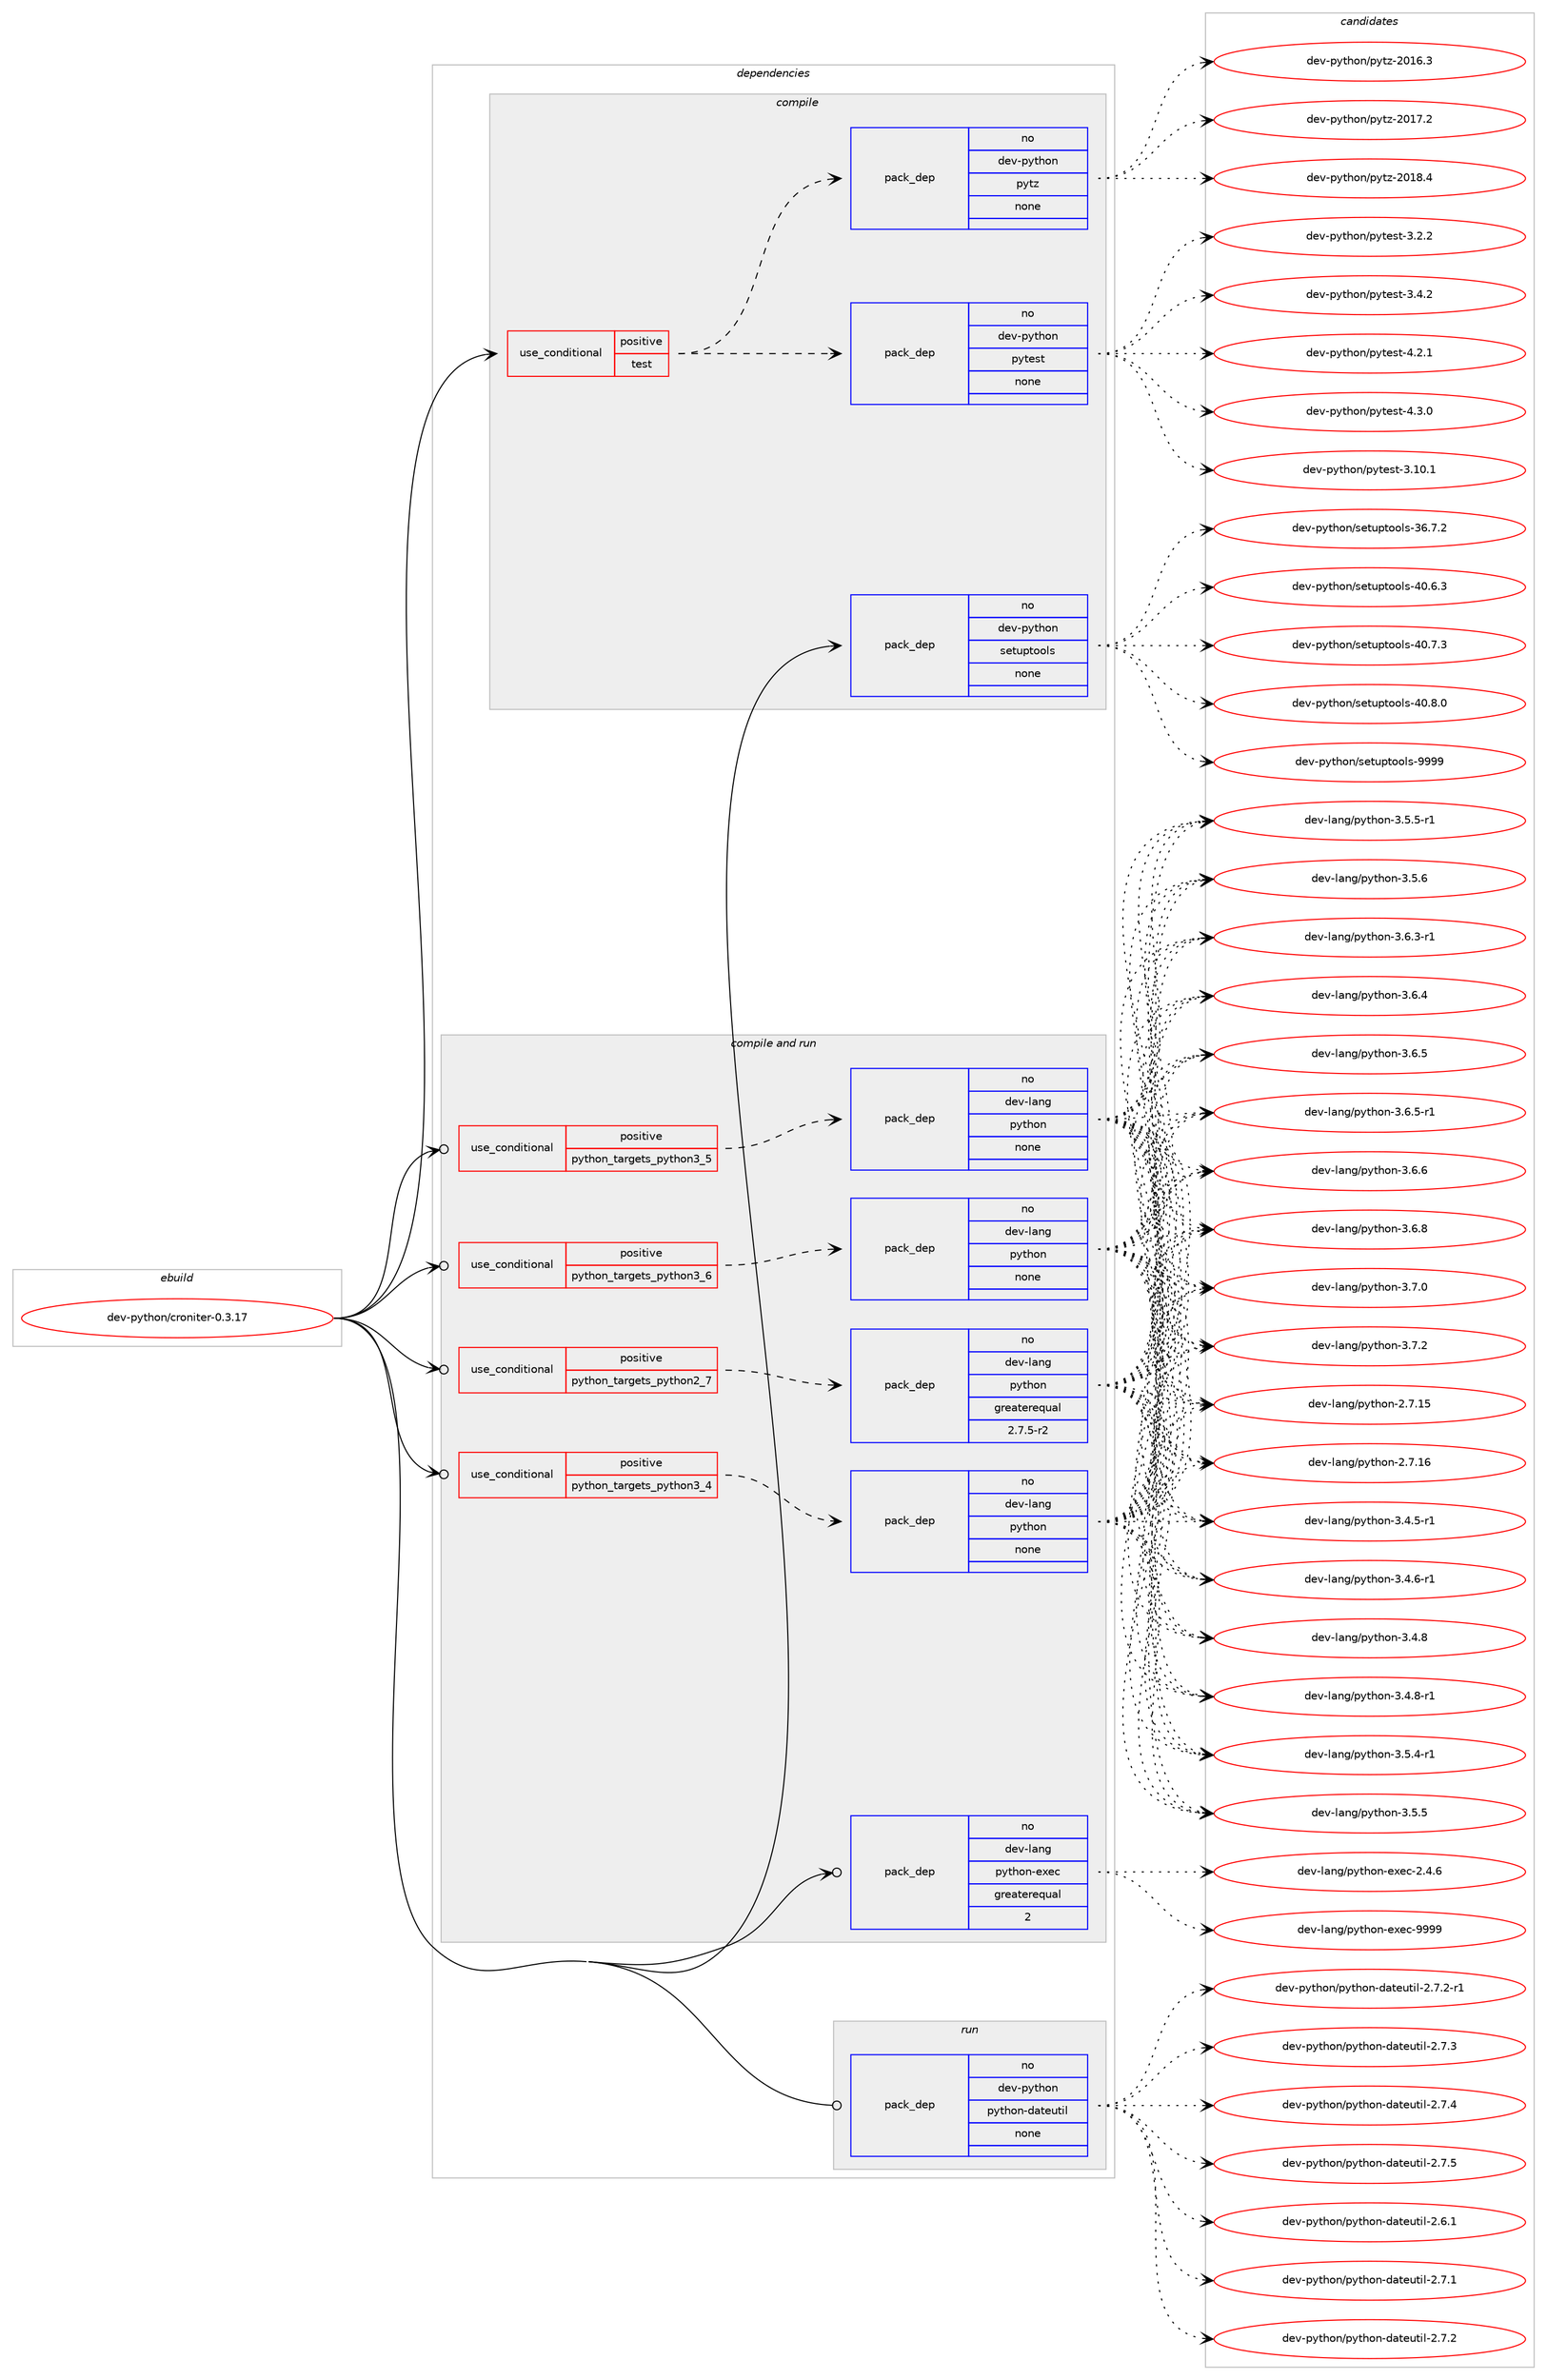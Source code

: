 digraph prolog {

# *************
# Graph options
# *************

newrank=true;
concentrate=true;
compound=true;
graph [rankdir=LR,fontname=Helvetica,fontsize=10,ranksep=1.5];#, ranksep=2.5, nodesep=0.2];
edge  [arrowhead=vee];
node  [fontname=Helvetica,fontsize=10];

# **********
# The ebuild
# **********

subgraph cluster_leftcol {
color=gray;
rank=same;
label=<<i>ebuild</i>>;
id [label="dev-python/croniter-0.3.17", color=red, width=4, href="../dev-python/croniter-0.3.17.svg"];
}

# ****************
# The dependencies
# ****************

subgraph cluster_midcol {
color=gray;
label=<<i>dependencies</i>>;
subgraph cluster_compile {
fillcolor="#eeeeee";
style=filled;
label=<<i>compile</i>>;
subgraph cond372746 {
dependency1404363 [label=<<TABLE BORDER="0" CELLBORDER="1" CELLSPACING="0" CELLPADDING="4"><TR><TD ROWSPAN="3" CELLPADDING="10">use_conditional</TD></TR><TR><TD>positive</TD></TR><TR><TD>test</TD></TR></TABLE>>, shape=none, color=red];
subgraph pack1008382 {
dependency1404364 [label=<<TABLE BORDER="0" CELLBORDER="1" CELLSPACING="0" CELLPADDING="4" WIDTH="220"><TR><TD ROWSPAN="6" CELLPADDING="30">pack_dep</TD></TR><TR><TD WIDTH="110">no</TD></TR><TR><TD>dev-python</TD></TR><TR><TD>pytest</TD></TR><TR><TD>none</TD></TR><TR><TD></TD></TR></TABLE>>, shape=none, color=blue];
}
dependency1404363:e -> dependency1404364:w [weight=20,style="dashed",arrowhead="vee"];
subgraph pack1008383 {
dependency1404365 [label=<<TABLE BORDER="0" CELLBORDER="1" CELLSPACING="0" CELLPADDING="4" WIDTH="220"><TR><TD ROWSPAN="6" CELLPADDING="30">pack_dep</TD></TR><TR><TD WIDTH="110">no</TD></TR><TR><TD>dev-python</TD></TR><TR><TD>pytz</TD></TR><TR><TD>none</TD></TR><TR><TD></TD></TR></TABLE>>, shape=none, color=blue];
}
dependency1404363:e -> dependency1404365:w [weight=20,style="dashed",arrowhead="vee"];
}
id:e -> dependency1404363:w [weight=20,style="solid",arrowhead="vee"];
subgraph pack1008384 {
dependency1404366 [label=<<TABLE BORDER="0" CELLBORDER="1" CELLSPACING="0" CELLPADDING="4" WIDTH="220"><TR><TD ROWSPAN="6" CELLPADDING="30">pack_dep</TD></TR><TR><TD WIDTH="110">no</TD></TR><TR><TD>dev-python</TD></TR><TR><TD>setuptools</TD></TR><TR><TD>none</TD></TR><TR><TD></TD></TR></TABLE>>, shape=none, color=blue];
}
id:e -> dependency1404366:w [weight=20,style="solid",arrowhead="vee"];
}
subgraph cluster_compileandrun {
fillcolor="#eeeeee";
style=filled;
label=<<i>compile and run</i>>;
subgraph cond372747 {
dependency1404367 [label=<<TABLE BORDER="0" CELLBORDER="1" CELLSPACING="0" CELLPADDING="4"><TR><TD ROWSPAN="3" CELLPADDING="10">use_conditional</TD></TR><TR><TD>positive</TD></TR><TR><TD>python_targets_python2_7</TD></TR></TABLE>>, shape=none, color=red];
subgraph pack1008385 {
dependency1404368 [label=<<TABLE BORDER="0" CELLBORDER="1" CELLSPACING="0" CELLPADDING="4" WIDTH="220"><TR><TD ROWSPAN="6" CELLPADDING="30">pack_dep</TD></TR><TR><TD WIDTH="110">no</TD></TR><TR><TD>dev-lang</TD></TR><TR><TD>python</TD></TR><TR><TD>greaterequal</TD></TR><TR><TD>2.7.5-r2</TD></TR></TABLE>>, shape=none, color=blue];
}
dependency1404367:e -> dependency1404368:w [weight=20,style="dashed",arrowhead="vee"];
}
id:e -> dependency1404367:w [weight=20,style="solid",arrowhead="odotvee"];
subgraph cond372748 {
dependency1404369 [label=<<TABLE BORDER="0" CELLBORDER="1" CELLSPACING="0" CELLPADDING="4"><TR><TD ROWSPAN="3" CELLPADDING="10">use_conditional</TD></TR><TR><TD>positive</TD></TR><TR><TD>python_targets_python3_4</TD></TR></TABLE>>, shape=none, color=red];
subgraph pack1008386 {
dependency1404370 [label=<<TABLE BORDER="0" CELLBORDER="1" CELLSPACING="0" CELLPADDING="4" WIDTH="220"><TR><TD ROWSPAN="6" CELLPADDING="30">pack_dep</TD></TR><TR><TD WIDTH="110">no</TD></TR><TR><TD>dev-lang</TD></TR><TR><TD>python</TD></TR><TR><TD>none</TD></TR><TR><TD></TD></TR></TABLE>>, shape=none, color=blue];
}
dependency1404369:e -> dependency1404370:w [weight=20,style="dashed",arrowhead="vee"];
}
id:e -> dependency1404369:w [weight=20,style="solid",arrowhead="odotvee"];
subgraph cond372749 {
dependency1404371 [label=<<TABLE BORDER="0" CELLBORDER="1" CELLSPACING="0" CELLPADDING="4"><TR><TD ROWSPAN="3" CELLPADDING="10">use_conditional</TD></TR><TR><TD>positive</TD></TR><TR><TD>python_targets_python3_5</TD></TR></TABLE>>, shape=none, color=red];
subgraph pack1008387 {
dependency1404372 [label=<<TABLE BORDER="0" CELLBORDER="1" CELLSPACING="0" CELLPADDING="4" WIDTH="220"><TR><TD ROWSPAN="6" CELLPADDING="30">pack_dep</TD></TR><TR><TD WIDTH="110">no</TD></TR><TR><TD>dev-lang</TD></TR><TR><TD>python</TD></TR><TR><TD>none</TD></TR><TR><TD></TD></TR></TABLE>>, shape=none, color=blue];
}
dependency1404371:e -> dependency1404372:w [weight=20,style="dashed",arrowhead="vee"];
}
id:e -> dependency1404371:w [weight=20,style="solid",arrowhead="odotvee"];
subgraph cond372750 {
dependency1404373 [label=<<TABLE BORDER="0" CELLBORDER="1" CELLSPACING="0" CELLPADDING="4"><TR><TD ROWSPAN="3" CELLPADDING="10">use_conditional</TD></TR><TR><TD>positive</TD></TR><TR><TD>python_targets_python3_6</TD></TR></TABLE>>, shape=none, color=red];
subgraph pack1008388 {
dependency1404374 [label=<<TABLE BORDER="0" CELLBORDER="1" CELLSPACING="0" CELLPADDING="4" WIDTH="220"><TR><TD ROWSPAN="6" CELLPADDING="30">pack_dep</TD></TR><TR><TD WIDTH="110">no</TD></TR><TR><TD>dev-lang</TD></TR><TR><TD>python</TD></TR><TR><TD>none</TD></TR><TR><TD></TD></TR></TABLE>>, shape=none, color=blue];
}
dependency1404373:e -> dependency1404374:w [weight=20,style="dashed",arrowhead="vee"];
}
id:e -> dependency1404373:w [weight=20,style="solid",arrowhead="odotvee"];
subgraph pack1008389 {
dependency1404375 [label=<<TABLE BORDER="0" CELLBORDER="1" CELLSPACING="0" CELLPADDING="4" WIDTH="220"><TR><TD ROWSPAN="6" CELLPADDING="30">pack_dep</TD></TR><TR><TD WIDTH="110">no</TD></TR><TR><TD>dev-lang</TD></TR><TR><TD>python-exec</TD></TR><TR><TD>greaterequal</TD></TR><TR><TD>2</TD></TR></TABLE>>, shape=none, color=blue];
}
id:e -> dependency1404375:w [weight=20,style="solid",arrowhead="odotvee"];
}
subgraph cluster_run {
fillcolor="#eeeeee";
style=filled;
label=<<i>run</i>>;
subgraph pack1008390 {
dependency1404376 [label=<<TABLE BORDER="0" CELLBORDER="1" CELLSPACING="0" CELLPADDING="4" WIDTH="220"><TR><TD ROWSPAN="6" CELLPADDING="30">pack_dep</TD></TR><TR><TD WIDTH="110">no</TD></TR><TR><TD>dev-python</TD></TR><TR><TD>python-dateutil</TD></TR><TR><TD>none</TD></TR><TR><TD></TD></TR></TABLE>>, shape=none, color=blue];
}
id:e -> dependency1404376:w [weight=20,style="solid",arrowhead="odot"];
}
}

# **************
# The candidates
# **************

subgraph cluster_choices {
rank=same;
color=gray;
label=<<i>candidates</i>>;

subgraph choice1008382 {
color=black;
nodesep=1;
choice100101118451121211161041111104711212111610111511645514649484649 [label="dev-python/pytest-3.10.1", color=red, width=4,href="../dev-python/pytest-3.10.1.svg"];
choice1001011184511212111610411111047112121116101115116455146504650 [label="dev-python/pytest-3.2.2", color=red, width=4,href="../dev-python/pytest-3.2.2.svg"];
choice1001011184511212111610411111047112121116101115116455146524650 [label="dev-python/pytest-3.4.2", color=red, width=4,href="../dev-python/pytest-3.4.2.svg"];
choice1001011184511212111610411111047112121116101115116455246504649 [label="dev-python/pytest-4.2.1", color=red, width=4,href="../dev-python/pytest-4.2.1.svg"];
choice1001011184511212111610411111047112121116101115116455246514648 [label="dev-python/pytest-4.3.0", color=red, width=4,href="../dev-python/pytest-4.3.0.svg"];
dependency1404364:e -> choice100101118451121211161041111104711212111610111511645514649484649:w [style=dotted,weight="100"];
dependency1404364:e -> choice1001011184511212111610411111047112121116101115116455146504650:w [style=dotted,weight="100"];
dependency1404364:e -> choice1001011184511212111610411111047112121116101115116455146524650:w [style=dotted,weight="100"];
dependency1404364:e -> choice1001011184511212111610411111047112121116101115116455246504649:w [style=dotted,weight="100"];
dependency1404364:e -> choice1001011184511212111610411111047112121116101115116455246514648:w [style=dotted,weight="100"];
}
subgraph choice1008383 {
color=black;
nodesep=1;
choice100101118451121211161041111104711212111612245504849544651 [label="dev-python/pytz-2016.3", color=red, width=4,href="../dev-python/pytz-2016.3.svg"];
choice100101118451121211161041111104711212111612245504849554650 [label="dev-python/pytz-2017.2", color=red, width=4,href="../dev-python/pytz-2017.2.svg"];
choice100101118451121211161041111104711212111612245504849564652 [label="dev-python/pytz-2018.4", color=red, width=4,href="../dev-python/pytz-2018.4.svg"];
dependency1404365:e -> choice100101118451121211161041111104711212111612245504849544651:w [style=dotted,weight="100"];
dependency1404365:e -> choice100101118451121211161041111104711212111612245504849554650:w [style=dotted,weight="100"];
dependency1404365:e -> choice100101118451121211161041111104711212111612245504849564652:w [style=dotted,weight="100"];
}
subgraph choice1008384 {
color=black;
nodesep=1;
choice100101118451121211161041111104711510111611711211611111110811545515446554650 [label="dev-python/setuptools-36.7.2", color=red, width=4,href="../dev-python/setuptools-36.7.2.svg"];
choice100101118451121211161041111104711510111611711211611111110811545524846544651 [label="dev-python/setuptools-40.6.3", color=red, width=4,href="../dev-python/setuptools-40.6.3.svg"];
choice100101118451121211161041111104711510111611711211611111110811545524846554651 [label="dev-python/setuptools-40.7.3", color=red, width=4,href="../dev-python/setuptools-40.7.3.svg"];
choice100101118451121211161041111104711510111611711211611111110811545524846564648 [label="dev-python/setuptools-40.8.0", color=red, width=4,href="../dev-python/setuptools-40.8.0.svg"];
choice10010111845112121116104111110471151011161171121161111111081154557575757 [label="dev-python/setuptools-9999", color=red, width=4,href="../dev-python/setuptools-9999.svg"];
dependency1404366:e -> choice100101118451121211161041111104711510111611711211611111110811545515446554650:w [style=dotted,weight="100"];
dependency1404366:e -> choice100101118451121211161041111104711510111611711211611111110811545524846544651:w [style=dotted,weight="100"];
dependency1404366:e -> choice100101118451121211161041111104711510111611711211611111110811545524846554651:w [style=dotted,weight="100"];
dependency1404366:e -> choice100101118451121211161041111104711510111611711211611111110811545524846564648:w [style=dotted,weight="100"];
dependency1404366:e -> choice10010111845112121116104111110471151011161171121161111111081154557575757:w [style=dotted,weight="100"];
}
subgraph choice1008385 {
color=black;
nodesep=1;
choice10010111845108971101034711212111610411111045504655464953 [label="dev-lang/python-2.7.15", color=red, width=4,href="../dev-lang/python-2.7.15.svg"];
choice10010111845108971101034711212111610411111045504655464954 [label="dev-lang/python-2.7.16", color=red, width=4,href="../dev-lang/python-2.7.16.svg"];
choice1001011184510897110103471121211161041111104551465246534511449 [label="dev-lang/python-3.4.5-r1", color=red, width=4,href="../dev-lang/python-3.4.5-r1.svg"];
choice1001011184510897110103471121211161041111104551465246544511449 [label="dev-lang/python-3.4.6-r1", color=red, width=4,href="../dev-lang/python-3.4.6-r1.svg"];
choice100101118451089711010347112121116104111110455146524656 [label="dev-lang/python-3.4.8", color=red, width=4,href="../dev-lang/python-3.4.8.svg"];
choice1001011184510897110103471121211161041111104551465246564511449 [label="dev-lang/python-3.4.8-r1", color=red, width=4,href="../dev-lang/python-3.4.8-r1.svg"];
choice1001011184510897110103471121211161041111104551465346524511449 [label="dev-lang/python-3.5.4-r1", color=red, width=4,href="../dev-lang/python-3.5.4-r1.svg"];
choice100101118451089711010347112121116104111110455146534653 [label="dev-lang/python-3.5.5", color=red, width=4,href="../dev-lang/python-3.5.5.svg"];
choice1001011184510897110103471121211161041111104551465346534511449 [label="dev-lang/python-3.5.5-r1", color=red, width=4,href="../dev-lang/python-3.5.5-r1.svg"];
choice100101118451089711010347112121116104111110455146534654 [label="dev-lang/python-3.5.6", color=red, width=4,href="../dev-lang/python-3.5.6.svg"];
choice1001011184510897110103471121211161041111104551465446514511449 [label="dev-lang/python-3.6.3-r1", color=red, width=4,href="../dev-lang/python-3.6.3-r1.svg"];
choice100101118451089711010347112121116104111110455146544652 [label="dev-lang/python-3.6.4", color=red, width=4,href="../dev-lang/python-3.6.4.svg"];
choice100101118451089711010347112121116104111110455146544653 [label="dev-lang/python-3.6.5", color=red, width=4,href="../dev-lang/python-3.6.5.svg"];
choice1001011184510897110103471121211161041111104551465446534511449 [label="dev-lang/python-3.6.5-r1", color=red, width=4,href="../dev-lang/python-3.6.5-r1.svg"];
choice100101118451089711010347112121116104111110455146544654 [label="dev-lang/python-3.6.6", color=red, width=4,href="../dev-lang/python-3.6.6.svg"];
choice100101118451089711010347112121116104111110455146544656 [label="dev-lang/python-3.6.8", color=red, width=4,href="../dev-lang/python-3.6.8.svg"];
choice100101118451089711010347112121116104111110455146554648 [label="dev-lang/python-3.7.0", color=red, width=4,href="../dev-lang/python-3.7.0.svg"];
choice100101118451089711010347112121116104111110455146554650 [label="dev-lang/python-3.7.2", color=red, width=4,href="../dev-lang/python-3.7.2.svg"];
dependency1404368:e -> choice10010111845108971101034711212111610411111045504655464953:w [style=dotted,weight="100"];
dependency1404368:e -> choice10010111845108971101034711212111610411111045504655464954:w [style=dotted,weight="100"];
dependency1404368:e -> choice1001011184510897110103471121211161041111104551465246534511449:w [style=dotted,weight="100"];
dependency1404368:e -> choice1001011184510897110103471121211161041111104551465246544511449:w [style=dotted,weight="100"];
dependency1404368:e -> choice100101118451089711010347112121116104111110455146524656:w [style=dotted,weight="100"];
dependency1404368:e -> choice1001011184510897110103471121211161041111104551465246564511449:w [style=dotted,weight="100"];
dependency1404368:e -> choice1001011184510897110103471121211161041111104551465346524511449:w [style=dotted,weight="100"];
dependency1404368:e -> choice100101118451089711010347112121116104111110455146534653:w [style=dotted,weight="100"];
dependency1404368:e -> choice1001011184510897110103471121211161041111104551465346534511449:w [style=dotted,weight="100"];
dependency1404368:e -> choice100101118451089711010347112121116104111110455146534654:w [style=dotted,weight="100"];
dependency1404368:e -> choice1001011184510897110103471121211161041111104551465446514511449:w [style=dotted,weight="100"];
dependency1404368:e -> choice100101118451089711010347112121116104111110455146544652:w [style=dotted,weight="100"];
dependency1404368:e -> choice100101118451089711010347112121116104111110455146544653:w [style=dotted,weight="100"];
dependency1404368:e -> choice1001011184510897110103471121211161041111104551465446534511449:w [style=dotted,weight="100"];
dependency1404368:e -> choice100101118451089711010347112121116104111110455146544654:w [style=dotted,weight="100"];
dependency1404368:e -> choice100101118451089711010347112121116104111110455146544656:w [style=dotted,weight="100"];
dependency1404368:e -> choice100101118451089711010347112121116104111110455146554648:w [style=dotted,weight="100"];
dependency1404368:e -> choice100101118451089711010347112121116104111110455146554650:w [style=dotted,weight="100"];
}
subgraph choice1008386 {
color=black;
nodesep=1;
choice10010111845108971101034711212111610411111045504655464953 [label="dev-lang/python-2.7.15", color=red, width=4,href="../dev-lang/python-2.7.15.svg"];
choice10010111845108971101034711212111610411111045504655464954 [label="dev-lang/python-2.7.16", color=red, width=4,href="../dev-lang/python-2.7.16.svg"];
choice1001011184510897110103471121211161041111104551465246534511449 [label="dev-lang/python-3.4.5-r1", color=red, width=4,href="../dev-lang/python-3.4.5-r1.svg"];
choice1001011184510897110103471121211161041111104551465246544511449 [label="dev-lang/python-3.4.6-r1", color=red, width=4,href="../dev-lang/python-3.4.6-r1.svg"];
choice100101118451089711010347112121116104111110455146524656 [label="dev-lang/python-3.4.8", color=red, width=4,href="../dev-lang/python-3.4.8.svg"];
choice1001011184510897110103471121211161041111104551465246564511449 [label="dev-lang/python-3.4.8-r1", color=red, width=4,href="../dev-lang/python-3.4.8-r1.svg"];
choice1001011184510897110103471121211161041111104551465346524511449 [label="dev-lang/python-3.5.4-r1", color=red, width=4,href="../dev-lang/python-3.5.4-r1.svg"];
choice100101118451089711010347112121116104111110455146534653 [label="dev-lang/python-3.5.5", color=red, width=4,href="../dev-lang/python-3.5.5.svg"];
choice1001011184510897110103471121211161041111104551465346534511449 [label="dev-lang/python-3.5.5-r1", color=red, width=4,href="../dev-lang/python-3.5.5-r1.svg"];
choice100101118451089711010347112121116104111110455146534654 [label="dev-lang/python-3.5.6", color=red, width=4,href="../dev-lang/python-3.5.6.svg"];
choice1001011184510897110103471121211161041111104551465446514511449 [label="dev-lang/python-3.6.3-r1", color=red, width=4,href="../dev-lang/python-3.6.3-r1.svg"];
choice100101118451089711010347112121116104111110455146544652 [label="dev-lang/python-3.6.4", color=red, width=4,href="../dev-lang/python-3.6.4.svg"];
choice100101118451089711010347112121116104111110455146544653 [label="dev-lang/python-3.6.5", color=red, width=4,href="../dev-lang/python-3.6.5.svg"];
choice1001011184510897110103471121211161041111104551465446534511449 [label="dev-lang/python-3.6.5-r1", color=red, width=4,href="../dev-lang/python-3.6.5-r1.svg"];
choice100101118451089711010347112121116104111110455146544654 [label="dev-lang/python-3.6.6", color=red, width=4,href="../dev-lang/python-3.6.6.svg"];
choice100101118451089711010347112121116104111110455146544656 [label="dev-lang/python-3.6.8", color=red, width=4,href="../dev-lang/python-3.6.8.svg"];
choice100101118451089711010347112121116104111110455146554648 [label="dev-lang/python-3.7.0", color=red, width=4,href="../dev-lang/python-3.7.0.svg"];
choice100101118451089711010347112121116104111110455146554650 [label="dev-lang/python-3.7.2", color=red, width=4,href="../dev-lang/python-3.7.2.svg"];
dependency1404370:e -> choice10010111845108971101034711212111610411111045504655464953:w [style=dotted,weight="100"];
dependency1404370:e -> choice10010111845108971101034711212111610411111045504655464954:w [style=dotted,weight="100"];
dependency1404370:e -> choice1001011184510897110103471121211161041111104551465246534511449:w [style=dotted,weight="100"];
dependency1404370:e -> choice1001011184510897110103471121211161041111104551465246544511449:w [style=dotted,weight="100"];
dependency1404370:e -> choice100101118451089711010347112121116104111110455146524656:w [style=dotted,weight="100"];
dependency1404370:e -> choice1001011184510897110103471121211161041111104551465246564511449:w [style=dotted,weight="100"];
dependency1404370:e -> choice1001011184510897110103471121211161041111104551465346524511449:w [style=dotted,weight="100"];
dependency1404370:e -> choice100101118451089711010347112121116104111110455146534653:w [style=dotted,weight="100"];
dependency1404370:e -> choice1001011184510897110103471121211161041111104551465346534511449:w [style=dotted,weight="100"];
dependency1404370:e -> choice100101118451089711010347112121116104111110455146534654:w [style=dotted,weight="100"];
dependency1404370:e -> choice1001011184510897110103471121211161041111104551465446514511449:w [style=dotted,weight="100"];
dependency1404370:e -> choice100101118451089711010347112121116104111110455146544652:w [style=dotted,weight="100"];
dependency1404370:e -> choice100101118451089711010347112121116104111110455146544653:w [style=dotted,weight="100"];
dependency1404370:e -> choice1001011184510897110103471121211161041111104551465446534511449:w [style=dotted,weight="100"];
dependency1404370:e -> choice100101118451089711010347112121116104111110455146544654:w [style=dotted,weight="100"];
dependency1404370:e -> choice100101118451089711010347112121116104111110455146544656:w [style=dotted,weight="100"];
dependency1404370:e -> choice100101118451089711010347112121116104111110455146554648:w [style=dotted,weight="100"];
dependency1404370:e -> choice100101118451089711010347112121116104111110455146554650:w [style=dotted,weight="100"];
}
subgraph choice1008387 {
color=black;
nodesep=1;
choice10010111845108971101034711212111610411111045504655464953 [label="dev-lang/python-2.7.15", color=red, width=4,href="../dev-lang/python-2.7.15.svg"];
choice10010111845108971101034711212111610411111045504655464954 [label="dev-lang/python-2.7.16", color=red, width=4,href="../dev-lang/python-2.7.16.svg"];
choice1001011184510897110103471121211161041111104551465246534511449 [label="dev-lang/python-3.4.5-r1", color=red, width=4,href="../dev-lang/python-3.4.5-r1.svg"];
choice1001011184510897110103471121211161041111104551465246544511449 [label="dev-lang/python-3.4.6-r1", color=red, width=4,href="../dev-lang/python-3.4.6-r1.svg"];
choice100101118451089711010347112121116104111110455146524656 [label="dev-lang/python-3.4.8", color=red, width=4,href="../dev-lang/python-3.4.8.svg"];
choice1001011184510897110103471121211161041111104551465246564511449 [label="dev-lang/python-3.4.8-r1", color=red, width=4,href="../dev-lang/python-3.4.8-r1.svg"];
choice1001011184510897110103471121211161041111104551465346524511449 [label="dev-lang/python-3.5.4-r1", color=red, width=4,href="../dev-lang/python-3.5.4-r1.svg"];
choice100101118451089711010347112121116104111110455146534653 [label="dev-lang/python-3.5.5", color=red, width=4,href="../dev-lang/python-3.5.5.svg"];
choice1001011184510897110103471121211161041111104551465346534511449 [label="dev-lang/python-3.5.5-r1", color=red, width=4,href="../dev-lang/python-3.5.5-r1.svg"];
choice100101118451089711010347112121116104111110455146534654 [label="dev-lang/python-3.5.6", color=red, width=4,href="../dev-lang/python-3.5.6.svg"];
choice1001011184510897110103471121211161041111104551465446514511449 [label="dev-lang/python-3.6.3-r1", color=red, width=4,href="../dev-lang/python-3.6.3-r1.svg"];
choice100101118451089711010347112121116104111110455146544652 [label="dev-lang/python-3.6.4", color=red, width=4,href="../dev-lang/python-3.6.4.svg"];
choice100101118451089711010347112121116104111110455146544653 [label="dev-lang/python-3.6.5", color=red, width=4,href="../dev-lang/python-3.6.5.svg"];
choice1001011184510897110103471121211161041111104551465446534511449 [label="dev-lang/python-3.6.5-r1", color=red, width=4,href="../dev-lang/python-3.6.5-r1.svg"];
choice100101118451089711010347112121116104111110455146544654 [label="dev-lang/python-3.6.6", color=red, width=4,href="../dev-lang/python-3.6.6.svg"];
choice100101118451089711010347112121116104111110455146544656 [label="dev-lang/python-3.6.8", color=red, width=4,href="../dev-lang/python-3.6.8.svg"];
choice100101118451089711010347112121116104111110455146554648 [label="dev-lang/python-3.7.0", color=red, width=4,href="../dev-lang/python-3.7.0.svg"];
choice100101118451089711010347112121116104111110455146554650 [label="dev-lang/python-3.7.2", color=red, width=4,href="../dev-lang/python-3.7.2.svg"];
dependency1404372:e -> choice10010111845108971101034711212111610411111045504655464953:w [style=dotted,weight="100"];
dependency1404372:e -> choice10010111845108971101034711212111610411111045504655464954:w [style=dotted,weight="100"];
dependency1404372:e -> choice1001011184510897110103471121211161041111104551465246534511449:w [style=dotted,weight="100"];
dependency1404372:e -> choice1001011184510897110103471121211161041111104551465246544511449:w [style=dotted,weight="100"];
dependency1404372:e -> choice100101118451089711010347112121116104111110455146524656:w [style=dotted,weight="100"];
dependency1404372:e -> choice1001011184510897110103471121211161041111104551465246564511449:w [style=dotted,weight="100"];
dependency1404372:e -> choice1001011184510897110103471121211161041111104551465346524511449:w [style=dotted,weight="100"];
dependency1404372:e -> choice100101118451089711010347112121116104111110455146534653:w [style=dotted,weight="100"];
dependency1404372:e -> choice1001011184510897110103471121211161041111104551465346534511449:w [style=dotted,weight="100"];
dependency1404372:e -> choice100101118451089711010347112121116104111110455146534654:w [style=dotted,weight="100"];
dependency1404372:e -> choice1001011184510897110103471121211161041111104551465446514511449:w [style=dotted,weight="100"];
dependency1404372:e -> choice100101118451089711010347112121116104111110455146544652:w [style=dotted,weight="100"];
dependency1404372:e -> choice100101118451089711010347112121116104111110455146544653:w [style=dotted,weight="100"];
dependency1404372:e -> choice1001011184510897110103471121211161041111104551465446534511449:w [style=dotted,weight="100"];
dependency1404372:e -> choice100101118451089711010347112121116104111110455146544654:w [style=dotted,weight="100"];
dependency1404372:e -> choice100101118451089711010347112121116104111110455146544656:w [style=dotted,weight="100"];
dependency1404372:e -> choice100101118451089711010347112121116104111110455146554648:w [style=dotted,weight="100"];
dependency1404372:e -> choice100101118451089711010347112121116104111110455146554650:w [style=dotted,weight="100"];
}
subgraph choice1008388 {
color=black;
nodesep=1;
choice10010111845108971101034711212111610411111045504655464953 [label="dev-lang/python-2.7.15", color=red, width=4,href="../dev-lang/python-2.7.15.svg"];
choice10010111845108971101034711212111610411111045504655464954 [label="dev-lang/python-2.7.16", color=red, width=4,href="../dev-lang/python-2.7.16.svg"];
choice1001011184510897110103471121211161041111104551465246534511449 [label="dev-lang/python-3.4.5-r1", color=red, width=4,href="../dev-lang/python-3.4.5-r1.svg"];
choice1001011184510897110103471121211161041111104551465246544511449 [label="dev-lang/python-3.4.6-r1", color=red, width=4,href="../dev-lang/python-3.4.6-r1.svg"];
choice100101118451089711010347112121116104111110455146524656 [label="dev-lang/python-3.4.8", color=red, width=4,href="../dev-lang/python-3.4.8.svg"];
choice1001011184510897110103471121211161041111104551465246564511449 [label="dev-lang/python-3.4.8-r1", color=red, width=4,href="../dev-lang/python-3.4.8-r1.svg"];
choice1001011184510897110103471121211161041111104551465346524511449 [label="dev-lang/python-3.5.4-r1", color=red, width=4,href="../dev-lang/python-3.5.4-r1.svg"];
choice100101118451089711010347112121116104111110455146534653 [label="dev-lang/python-3.5.5", color=red, width=4,href="../dev-lang/python-3.5.5.svg"];
choice1001011184510897110103471121211161041111104551465346534511449 [label="dev-lang/python-3.5.5-r1", color=red, width=4,href="../dev-lang/python-3.5.5-r1.svg"];
choice100101118451089711010347112121116104111110455146534654 [label="dev-lang/python-3.5.6", color=red, width=4,href="../dev-lang/python-3.5.6.svg"];
choice1001011184510897110103471121211161041111104551465446514511449 [label="dev-lang/python-3.6.3-r1", color=red, width=4,href="../dev-lang/python-3.6.3-r1.svg"];
choice100101118451089711010347112121116104111110455146544652 [label="dev-lang/python-3.6.4", color=red, width=4,href="../dev-lang/python-3.6.4.svg"];
choice100101118451089711010347112121116104111110455146544653 [label="dev-lang/python-3.6.5", color=red, width=4,href="../dev-lang/python-3.6.5.svg"];
choice1001011184510897110103471121211161041111104551465446534511449 [label="dev-lang/python-3.6.5-r1", color=red, width=4,href="../dev-lang/python-3.6.5-r1.svg"];
choice100101118451089711010347112121116104111110455146544654 [label="dev-lang/python-3.6.6", color=red, width=4,href="../dev-lang/python-3.6.6.svg"];
choice100101118451089711010347112121116104111110455146544656 [label="dev-lang/python-3.6.8", color=red, width=4,href="../dev-lang/python-3.6.8.svg"];
choice100101118451089711010347112121116104111110455146554648 [label="dev-lang/python-3.7.0", color=red, width=4,href="../dev-lang/python-3.7.0.svg"];
choice100101118451089711010347112121116104111110455146554650 [label="dev-lang/python-3.7.2", color=red, width=4,href="../dev-lang/python-3.7.2.svg"];
dependency1404374:e -> choice10010111845108971101034711212111610411111045504655464953:w [style=dotted,weight="100"];
dependency1404374:e -> choice10010111845108971101034711212111610411111045504655464954:w [style=dotted,weight="100"];
dependency1404374:e -> choice1001011184510897110103471121211161041111104551465246534511449:w [style=dotted,weight="100"];
dependency1404374:e -> choice1001011184510897110103471121211161041111104551465246544511449:w [style=dotted,weight="100"];
dependency1404374:e -> choice100101118451089711010347112121116104111110455146524656:w [style=dotted,weight="100"];
dependency1404374:e -> choice1001011184510897110103471121211161041111104551465246564511449:w [style=dotted,weight="100"];
dependency1404374:e -> choice1001011184510897110103471121211161041111104551465346524511449:w [style=dotted,weight="100"];
dependency1404374:e -> choice100101118451089711010347112121116104111110455146534653:w [style=dotted,weight="100"];
dependency1404374:e -> choice1001011184510897110103471121211161041111104551465346534511449:w [style=dotted,weight="100"];
dependency1404374:e -> choice100101118451089711010347112121116104111110455146534654:w [style=dotted,weight="100"];
dependency1404374:e -> choice1001011184510897110103471121211161041111104551465446514511449:w [style=dotted,weight="100"];
dependency1404374:e -> choice100101118451089711010347112121116104111110455146544652:w [style=dotted,weight="100"];
dependency1404374:e -> choice100101118451089711010347112121116104111110455146544653:w [style=dotted,weight="100"];
dependency1404374:e -> choice1001011184510897110103471121211161041111104551465446534511449:w [style=dotted,weight="100"];
dependency1404374:e -> choice100101118451089711010347112121116104111110455146544654:w [style=dotted,weight="100"];
dependency1404374:e -> choice100101118451089711010347112121116104111110455146544656:w [style=dotted,weight="100"];
dependency1404374:e -> choice100101118451089711010347112121116104111110455146554648:w [style=dotted,weight="100"];
dependency1404374:e -> choice100101118451089711010347112121116104111110455146554650:w [style=dotted,weight="100"];
}
subgraph choice1008389 {
color=black;
nodesep=1;
choice1001011184510897110103471121211161041111104510112010199455046524654 [label="dev-lang/python-exec-2.4.6", color=red, width=4,href="../dev-lang/python-exec-2.4.6.svg"];
choice10010111845108971101034711212111610411111045101120101994557575757 [label="dev-lang/python-exec-9999", color=red, width=4,href="../dev-lang/python-exec-9999.svg"];
dependency1404375:e -> choice1001011184510897110103471121211161041111104510112010199455046524654:w [style=dotted,weight="100"];
dependency1404375:e -> choice10010111845108971101034711212111610411111045101120101994557575757:w [style=dotted,weight="100"];
}
subgraph choice1008390 {
color=black;
nodesep=1;
choice10010111845112121116104111110471121211161041111104510097116101117116105108455046544649 [label="dev-python/python-dateutil-2.6.1", color=red, width=4,href="../dev-python/python-dateutil-2.6.1.svg"];
choice10010111845112121116104111110471121211161041111104510097116101117116105108455046554649 [label="dev-python/python-dateutil-2.7.1", color=red, width=4,href="../dev-python/python-dateutil-2.7.1.svg"];
choice10010111845112121116104111110471121211161041111104510097116101117116105108455046554650 [label="dev-python/python-dateutil-2.7.2", color=red, width=4,href="../dev-python/python-dateutil-2.7.2.svg"];
choice100101118451121211161041111104711212111610411111045100971161011171161051084550465546504511449 [label="dev-python/python-dateutil-2.7.2-r1", color=red, width=4,href="../dev-python/python-dateutil-2.7.2-r1.svg"];
choice10010111845112121116104111110471121211161041111104510097116101117116105108455046554651 [label="dev-python/python-dateutil-2.7.3", color=red, width=4,href="../dev-python/python-dateutil-2.7.3.svg"];
choice10010111845112121116104111110471121211161041111104510097116101117116105108455046554652 [label="dev-python/python-dateutil-2.7.4", color=red, width=4,href="../dev-python/python-dateutil-2.7.4.svg"];
choice10010111845112121116104111110471121211161041111104510097116101117116105108455046554653 [label="dev-python/python-dateutil-2.7.5", color=red, width=4,href="../dev-python/python-dateutil-2.7.5.svg"];
dependency1404376:e -> choice10010111845112121116104111110471121211161041111104510097116101117116105108455046544649:w [style=dotted,weight="100"];
dependency1404376:e -> choice10010111845112121116104111110471121211161041111104510097116101117116105108455046554649:w [style=dotted,weight="100"];
dependency1404376:e -> choice10010111845112121116104111110471121211161041111104510097116101117116105108455046554650:w [style=dotted,weight="100"];
dependency1404376:e -> choice100101118451121211161041111104711212111610411111045100971161011171161051084550465546504511449:w [style=dotted,weight="100"];
dependency1404376:e -> choice10010111845112121116104111110471121211161041111104510097116101117116105108455046554651:w [style=dotted,weight="100"];
dependency1404376:e -> choice10010111845112121116104111110471121211161041111104510097116101117116105108455046554652:w [style=dotted,weight="100"];
dependency1404376:e -> choice10010111845112121116104111110471121211161041111104510097116101117116105108455046554653:w [style=dotted,weight="100"];
}
}

}
